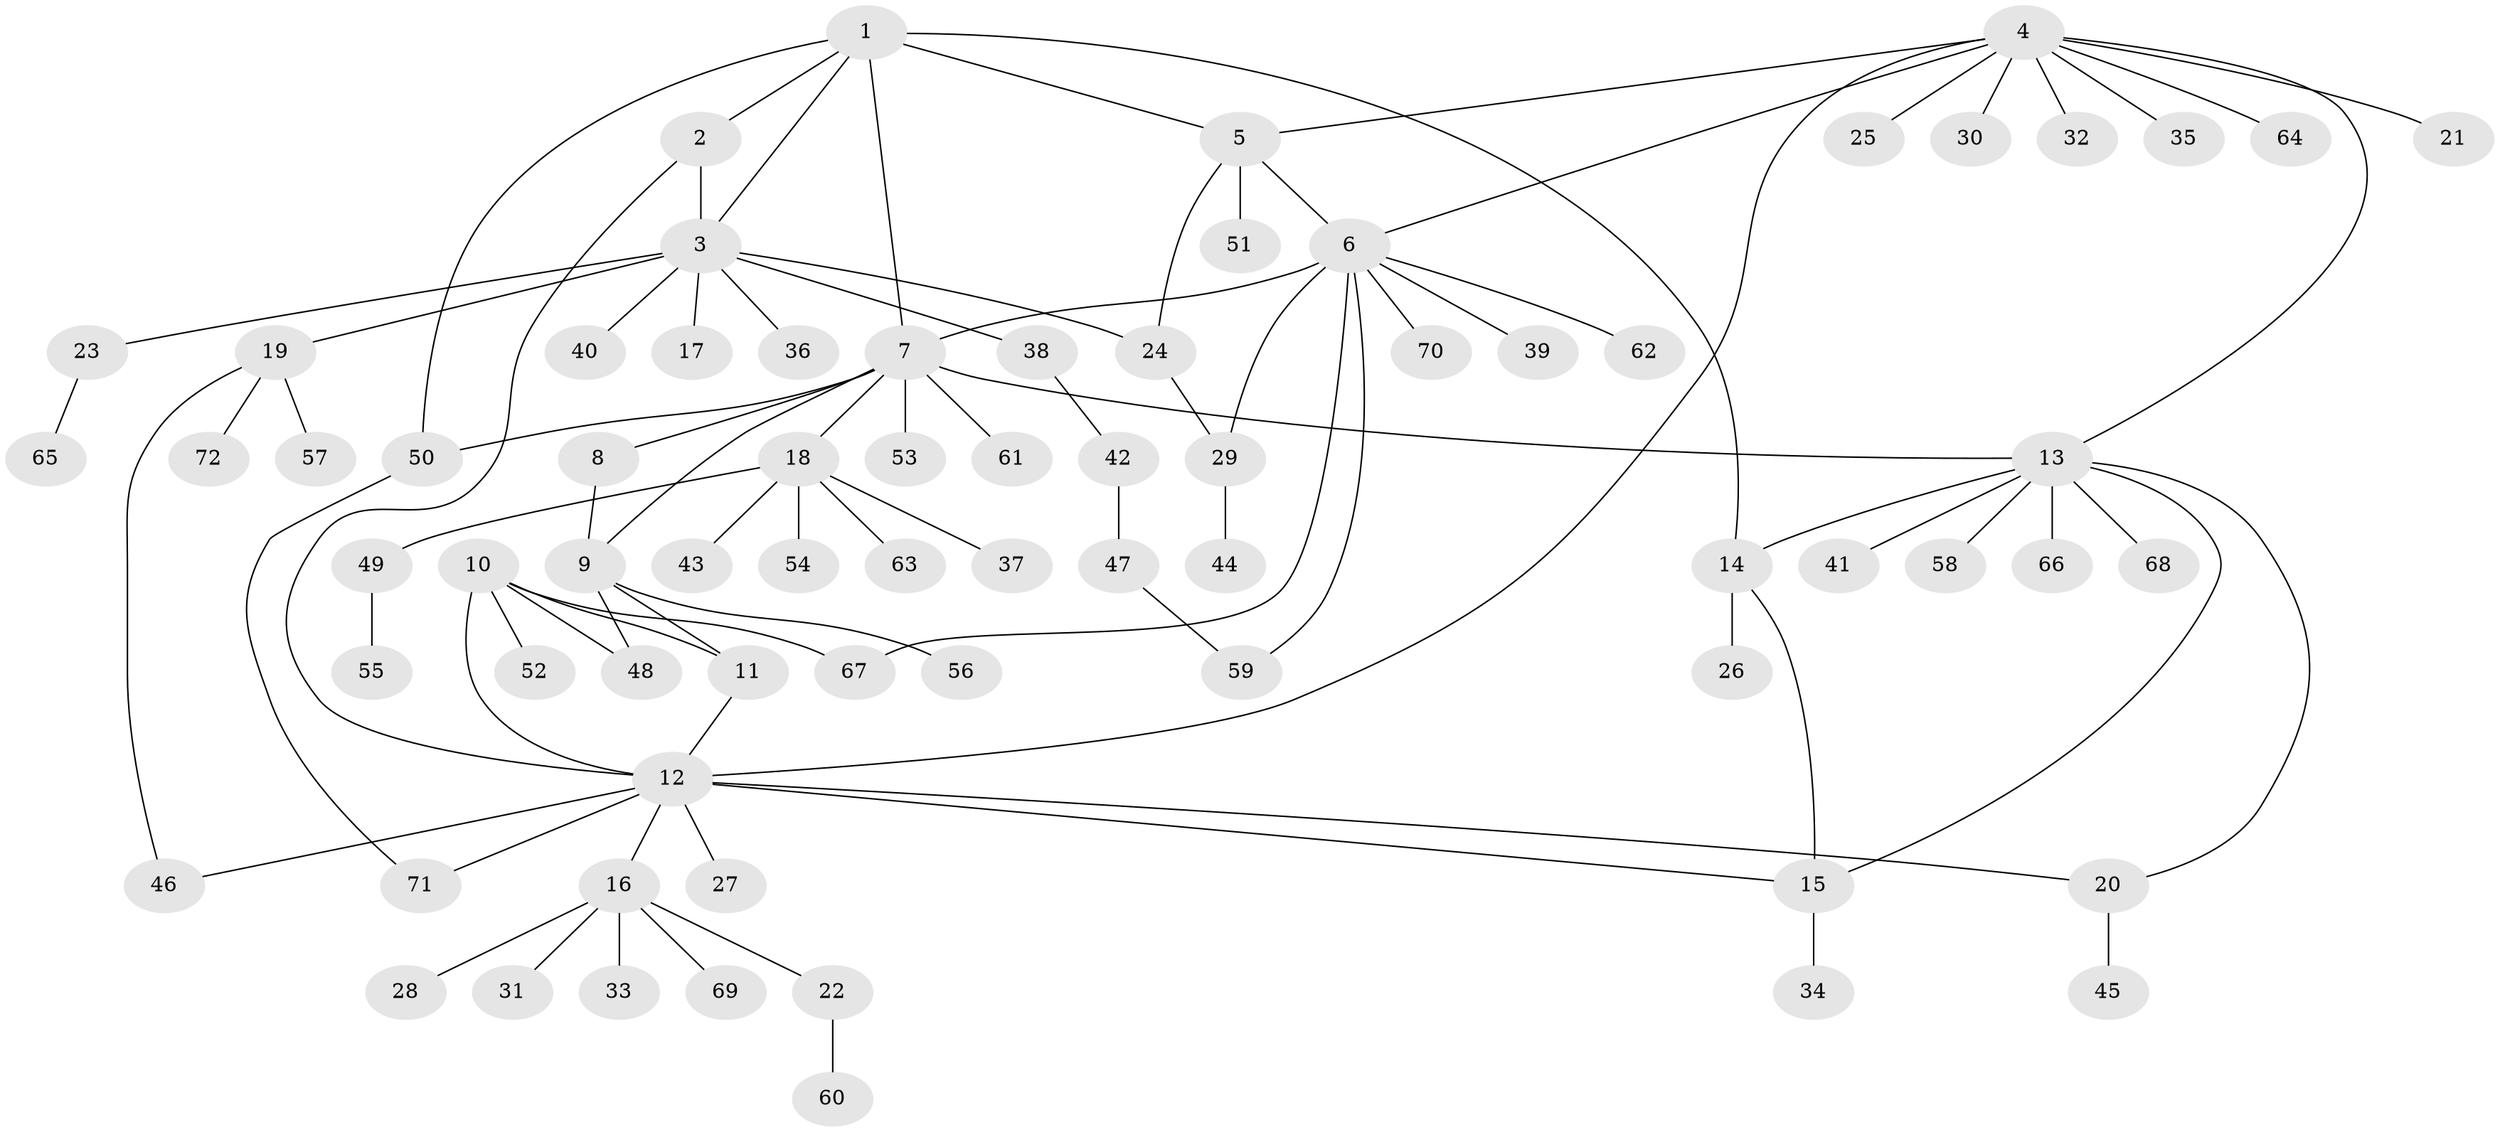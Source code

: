 // Generated by graph-tools (version 1.1) at 2025/26/03/09/25 03:26:47]
// undirected, 72 vertices, 91 edges
graph export_dot {
graph [start="1"]
  node [color=gray90,style=filled];
  1;
  2;
  3;
  4;
  5;
  6;
  7;
  8;
  9;
  10;
  11;
  12;
  13;
  14;
  15;
  16;
  17;
  18;
  19;
  20;
  21;
  22;
  23;
  24;
  25;
  26;
  27;
  28;
  29;
  30;
  31;
  32;
  33;
  34;
  35;
  36;
  37;
  38;
  39;
  40;
  41;
  42;
  43;
  44;
  45;
  46;
  47;
  48;
  49;
  50;
  51;
  52;
  53;
  54;
  55;
  56;
  57;
  58;
  59;
  60;
  61;
  62;
  63;
  64;
  65;
  66;
  67;
  68;
  69;
  70;
  71;
  72;
  1 -- 2;
  1 -- 3;
  1 -- 5;
  1 -- 7;
  1 -- 14;
  1 -- 50;
  2 -- 3;
  2 -- 12;
  3 -- 17;
  3 -- 19;
  3 -- 23;
  3 -- 24;
  3 -- 36;
  3 -- 38;
  3 -- 40;
  4 -- 5;
  4 -- 6;
  4 -- 12;
  4 -- 13;
  4 -- 21;
  4 -- 25;
  4 -- 30;
  4 -- 32;
  4 -- 35;
  4 -- 64;
  5 -- 6;
  5 -- 24;
  5 -- 51;
  6 -- 7;
  6 -- 29;
  6 -- 39;
  6 -- 59;
  6 -- 62;
  6 -- 67;
  6 -- 70;
  7 -- 8;
  7 -- 9;
  7 -- 13;
  7 -- 18;
  7 -- 50;
  7 -- 53;
  7 -- 61;
  8 -- 9;
  9 -- 11;
  9 -- 48;
  9 -- 56;
  10 -- 11;
  10 -- 12;
  10 -- 48;
  10 -- 52;
  10 -- 67;
  11 -- 12;
  12 -- 15;
  12 -- 16;
  12 -- 20;
  12 -- 27;
  12 -- 46;
  12 -- 71;
  13 -- 14;
  13 -- 15;
  13 -- 20;
  13 -- 41;
  13 -- 58;
  13 -- 66;
  13 -- 68;
  14 -- 15;
  14 -- 26;
  15 -- 34;
  16 -- 22;
  16 -- 28;
  16 -- 31;
  16 -- 33;
  16 -- 69;
  18 -- 37;
  18 -- 43;
  18 -- 49;
  18 -- 54;
  18 -- 63;
  19 -- 46;
  19 -- 57;
  19 -- 72;
  20 -- 45;
  22 -- 60;
  23 -- 65;
  24 -- 29;
  29 -- 44;
  38 -- 42;
  42 -- 47;
  47 -- 59;
  49 -- 55;
  50 -- 71;
}
